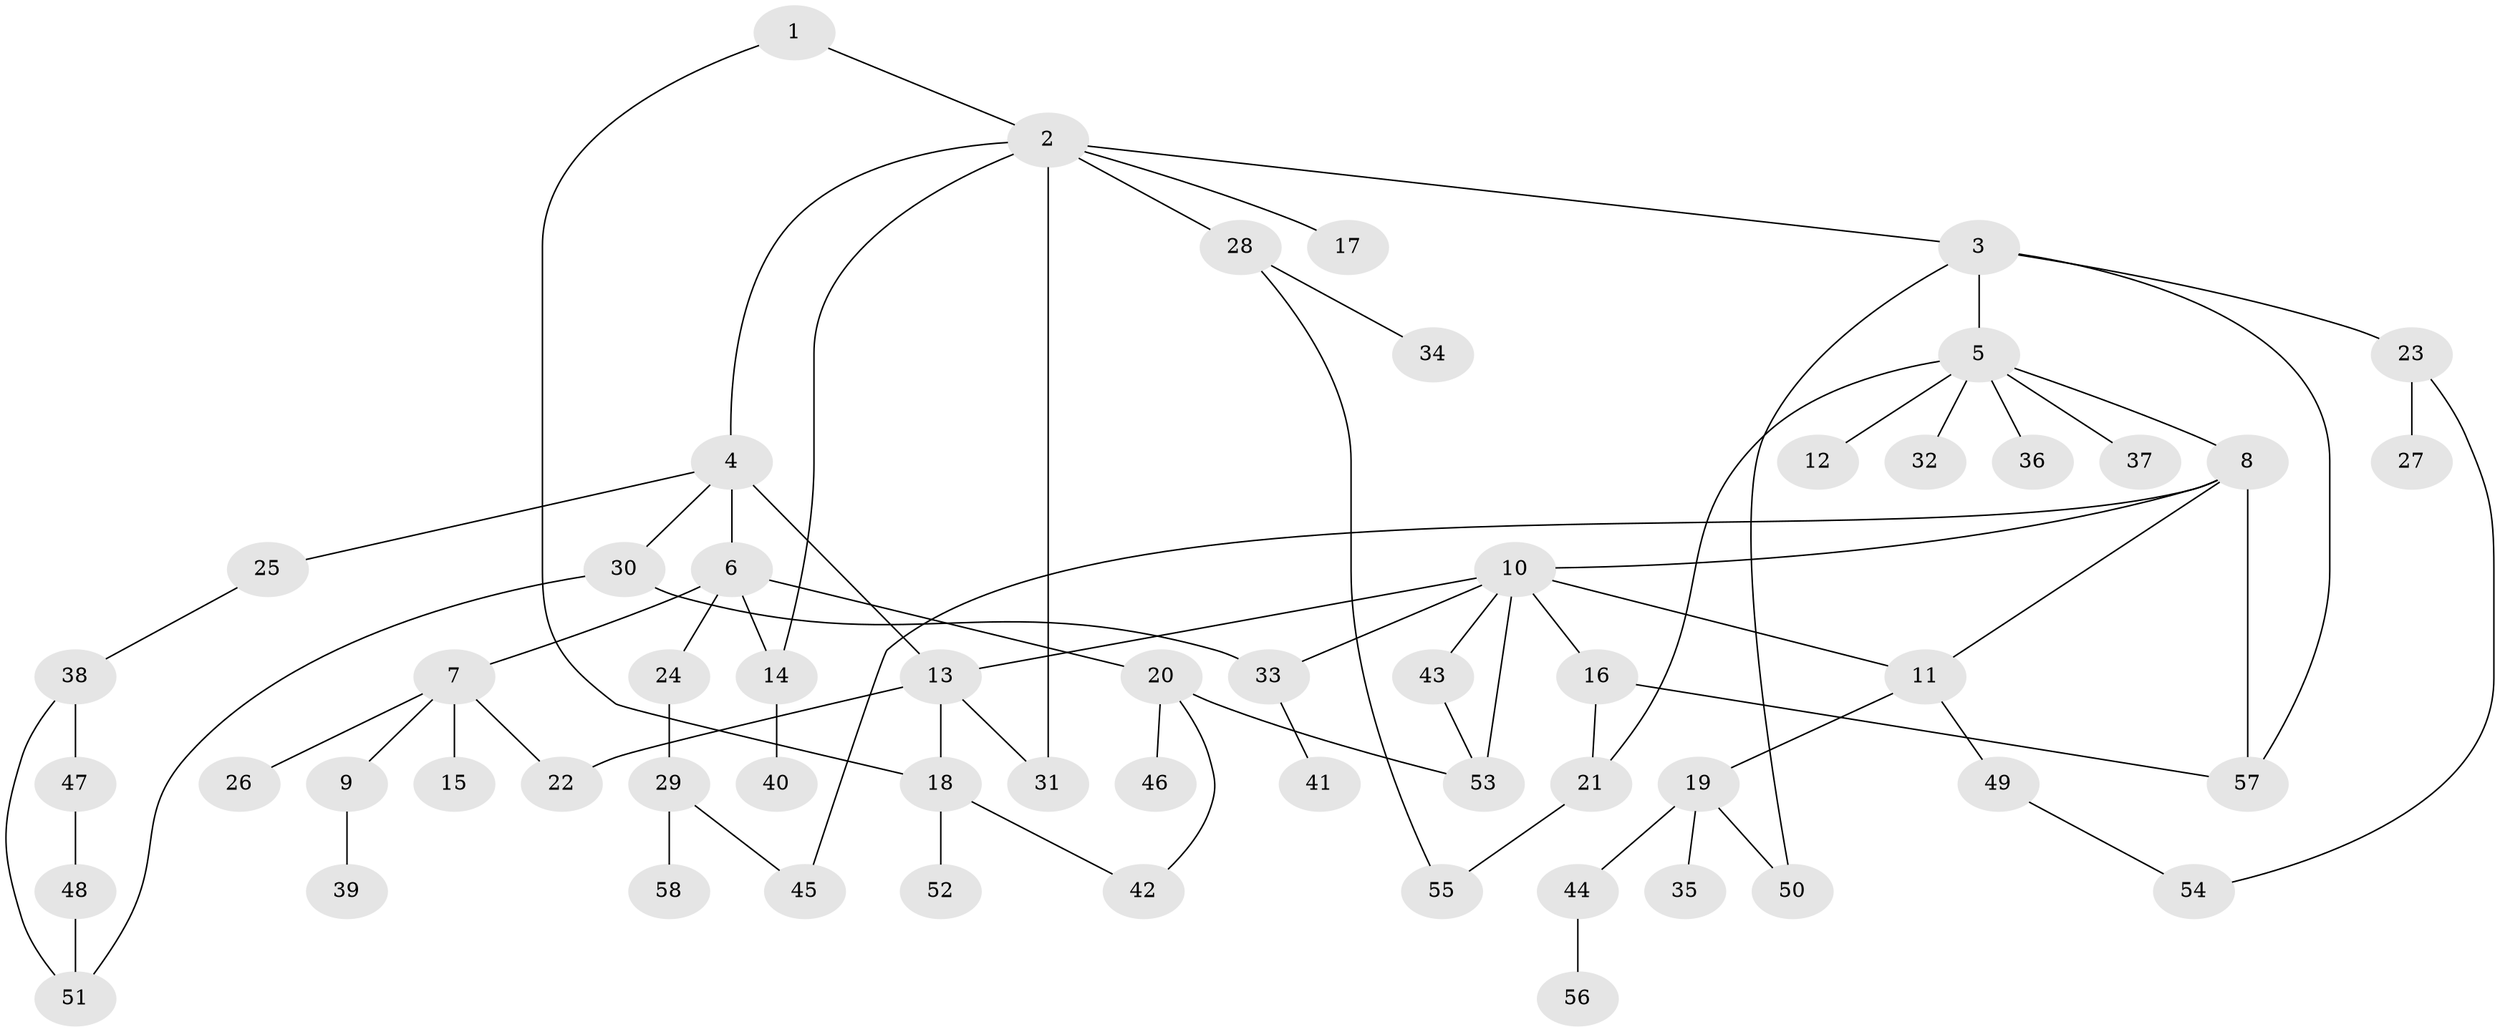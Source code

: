 // coarse degree distribution, {2: 0.13157894736842105, 7: 0.05263157894736842, 5: 0.10526315789473684, 8: 0.02631578947368421, 6: 0.05263157894736842, 1: 0.39473684210526316, 4: 0.05263157894736842, 3: 0.18421052631578946}
// Generated by graph-tools (version 1.1) at 2025/51/02/27/25 19:51:38]
// undirected, 58 vertices, 76 edges
graph export_dot {
graph [start="1"]
  node [color=gray90,style=filled];
  1;
  2;
  3;
  4;
  5;
  6;
  7;
  8;
  9;
  10;
  11;
  12;
  13;
  14;
  15;
  16;
  17;
  18;
  19;
  20;
  21;
  22;
  23;
  24;
  25;
  26;
  27;
  28;
  29;
  30;
  31;
  32;
  33;
  34;
  35;
  36;
  37;
  38;
  39;
  40;
  41;
  42;
  43;
  44;
  45;
  46;
  47;
  48;
  49;
  50;
  51;
  52;
  53;
  54;
  55;
  56;
  57;
  58;
  1 -- 2;
  1 -- 18;
  2 -- 3;
  2 -- 4;
  2 -- 17;
  2 -- 28;
  2 -- 31;
  2 -- 14;
  3 -- 5;
  3 -- 23;
  3 -- 50;
  3 -- 57;
  4 -- 6;
  4 -- 25;
  4 -- 30;
  4 -- 13;
  5 -- 8;
  5 -- 12;
  5 -- 21;
  5 -- 32;
  5 -- 36;
  5 -- 37;
  6 -- 7;
  6 -- 14;
  6 -- 20;
  6 -- 24;
  7 -- 9;
  7 -- 15;
  7 -- 26;
  7 -- 22;
  8 -- 10;
  8 -- 11;
  8 -- 57;
  8 -- 45;
  9 -- 39;
  10 -- 13;
  10 -- 16;
  10 -- 43;
  10 -- 11;
  10 -- 53;
  10 -- 33;
  11 -- 19;
  11 -- 49;
  13 -- 22;
  13 -- 18;
  13 -- 31;
  14 -- 40;
  16 -- 57;
  16 -- 21;
  18 -- 52;
  18 -- 42;
  19 -- 35;
  19 -- 44;
  19 -- 50;
  20 -- 42;
  20 -- 46;
  20 -- 53;
  21 -- 55;
  23 -- 27;
  23 -- 54;
  24 -- 29;
  25 -- 38;
  28 -- 34;
  28 -- 55;
  29 -- 45;
  29 -- 58;
  30 -- 33;
  30 -- 51;
  33 -- 41;
  38 -- 47;
  38 -- 51;
  43 -- 53;
  44 -- 56;
  47 -- 48;
  48 -- 51;
  49 -- 54;
}
